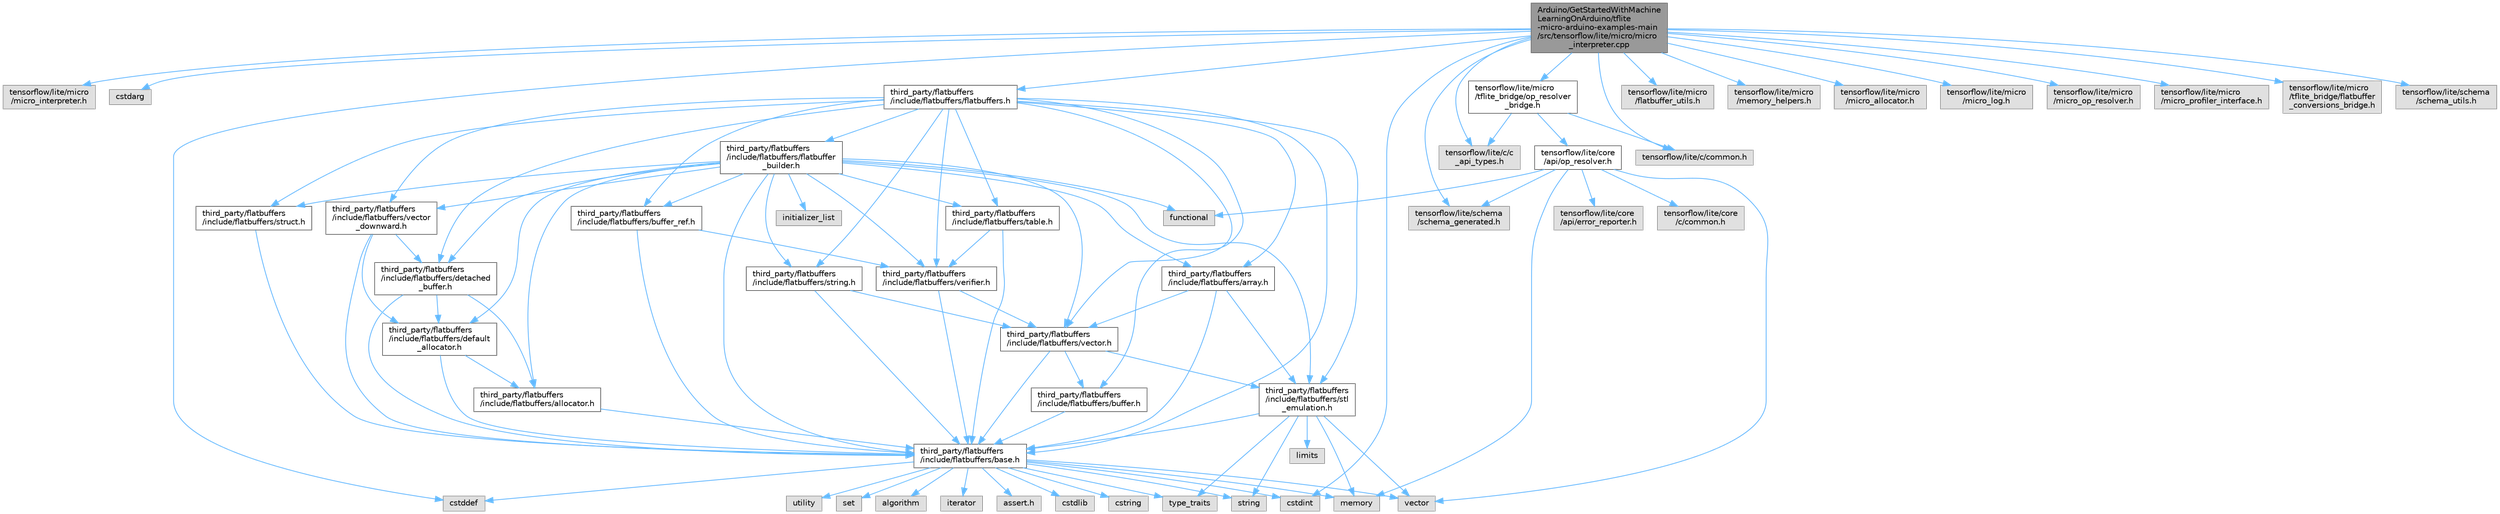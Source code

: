 digraph "Arduino/GetStartedWithMachineLearningOnArduino/tflite-micro-arduino-examples-main/src/tensorflow/lite/micro/micro_interpreter.cpp"
{
 // LATEX_PDF_SIZE
  bgcolor="transparent";
  edge [fontname=Helvetica,fontsize=10,labelfontname=Helvetica,labelfontsize=10];
  node [fontname=Helvetica,fontsize=10,shape=box,height=0.2,width=0.4];
  Node1 [id="Node000001",label="Arduino/GetStartedWithMachine\lLearningOnArduino/tflite\l-micro-arduino-examples-main\l/src/tensorflow/lite/micro/micro\l_interpreter.cpp",height=0.2,width=0.4,color="gray40", fillcolor="grey60", style="filled", fontcolor="black",tooltip=" "];
  Node1 -> Node2 [id="edge99_Node000001_Node000002",color="steelblue1",style="solid",tooltip=" "];
  Node2 [id="Node000002",label="tensorflow/lite/micro\l/micro_interpreter.h",height=0.2,width=0.4,color="grey60", fillcolor="#E0E0E0", style="filled",tooltip=" "];
  Node1 -> Node3 [id="edge100_Node000001_Node000003",color="steelblue1",style="solid",tooltip=" "];
  Node3 [id="Node000003",label="cstdarg",height=0.2,width=0.4,color="grey60", fillcolor="#E0E0E0", style="filled",tooltip=" "];
  Node1 -> Node4 [id="edge101_Node000001_Node000004",color="steelblue1",style="solid",tooltip=" "];
  Node4 [id="Node000004",label="cstddef",height=0.2,width=0.4,color="grey60", fillcolor="#E0E0E0", style="filled",tooltip=" "];
  Node1 -> Node5 [id="edge102_Node000001_Node000005",color="steelblue1",style="solid",tooltip=" "];
  Node5 [id="Node000005",label="cstdint",height=0.2,width=0.4,color="grey60", fillcolor="#E0E0E0", style="filled",tooltip=" "];
  Node1 -> Node6 [id="edge103_Node000001_Node000006",color="steelblue1",style="solid",tooltip=" "];
  Node6 [id="Node000006",label="third_party/flatbuffers\l/include/flatbuffers/flatbuffers.h",height=0.2,width=0.4,color="grey40", fillcolor="white", style="filled",URL="$flatbuffers_8h.html",tooltip=" "];
  Node6 -> Node7 [id="edge104_Node000006_Node000007",color="steelblue1",style="solid",tooltip=" "];
  Node7 [id="Node000007",label="third_party/flatbuffers\l/include/flatbuffers/array.h",height=0.2,width=0.4,color="grey40", fillcolor="white", style="filled",URL="$tflite-micro-arduino-examples-main_2src_2third__party_2flatbuffers_2include_2flatbuffers_2array_8h.html",tooltip=" "];
  Node7 -> Node8 [id="edge105_Node000007_Node000008",color="steelblue1",style="solid",tooltip=" "];
  Node8 [id="Node000008",label="third_party/flatbuffers\l/include/flatbuffers/base.h",height=0.2,width=0.4,color="grey40", fillcolor="white", style="filled",URL="$base_8h.html",tooltip=" "];
  Node8 -> Node9 [id="edge106_Node000008_Node000009",color="steelblue1",style="solid",tooltip=" "];
  Node9 [id="Node000009",label="assert.h",height=0.2,width=0.4,color="grey60", fillcolor="#E0E0E0", style="filled",tooltip=" "];
  Node8 -> Node5 [id="edge107_Node000008_Node000005",color="steelblue1",style="solid",tooltip=" "];
  Node8 -> Node4 [id="edge108_Node000008_Node000004",color="steelblue1",style="solid",tooltip=" "];
  Node8 -> Node10 [id="edge109_Node000008_Node000010",color="steelblue1",style="solid",tooltip=" "];
  Node10 [id="Node000010",label="cstdlib",height=0.2,width=0.4,color="grey60", fillcolor="#E0E0E0", style="filled",tooltip=" "];
  Node8 -> Node11 [id="edge110_Node000008_Node000011",color="steelblue1",style="solid",tooltip=" "];
  Node11 [id="Node000011",label="cstring",height=0.2,width=0.4,color="grey60", fillcolor="#E0E0E0", style="filled",tooltip=" "];
  Node8 -> Node12 [id="edge111_Node000008_Node000012",color="steelblue1",style="solid",tooltip=" "];
  Node12 [id="Node000012",label="utility",height=0.2,width=0.4,color="grey60", fillcolor="#E0E0E0", style="filled",tooltip=" "];
  Node8 -> Node13 [id="edge112_Node000008_Node000013",color="steelblue1",style="solid",tooltip=" "];
  Node13 [id="Node000013",label="string",height=0.2,width=0.4,color="grey60", fillcolor="#E0E0E0", style="filled",tooltip=" "];
  Node8 -> Node14 [id="edge113_Node000008_Node000014",color="steelblue1",style="solid",tooltip=" "];
  Node14 [id="Node000014",label="type_traits",height=0.2,width=0.4,color="grey60", fillcolor="#E0E0E0", style="filled",tooltip=" "];
  Node8 -> Node15 [id="edge114_Node000008_Node000015",color="steelblue1",style="solid",tooltip=" "];
  Node15 [id="Node000015",label="vector",height=0.2,width=0.4,color="grey60", fillcolor="#E0E0E0", style="filled",tooltip=" "];
  Node8 -> Node16 [id="edge115_Node000008_Node000016",color="steelblue1",style="solid",tooltip=" "];
  Node16 [id="Node000016",label="set",height=0.2,width=0.4,color="grey60", fillcolor="#E0E0E0", style="filled",tooltip=" "];
  Node8 -> Node17 [id="edge116_Node000008_Node000017",color="steelblue1",style="solid",tooltip=" "];
  Node17 [id="Node000017",label="algorithm",height=0.2,width=0.4,color="grey60", fillcolor="#E0E0E0", style="filled",tooltip=" "];
  Node8 -> Node18 [id="edge117_Node000008_Node000018",color="steelblue1",style="solid",tooltip=" "];
  Node18 [id="Node000018",label="iterator",height=0.2,width=0.4,color="grey60", fillcolor="#E0E0E0", style="filled",tooltip=" "];
  Node8 -> Node19 [id="edge118_Node000008_Node000019",color="steelblue1",style="solid",tooltip=" "];
  Node19 [id="Node000019",label="memory",height=0.2,width=0.4,color="grey60", fillcolor="#E0E0E0", style="filled",tooltip=" "];
  Node7 -> Node20 [id="edge119_Node000007_Node000020",color="steelblue1",style="solid",tooltip=" "];
  Node20 [id="Node000020",label="third_party/flatbuffers\l/include/flatbuffers/stl\l_emulation.h",height=0.2,width=0.4,color="grey40", fillcolor="white", style="filled",URL="$stl__emulation_8h.html",tooltip=" "];
  Node20 -> Node8 [id="edge120_Node000020_Node000008",color="steelblue1",style="solid",tooltip=" "];
  Node20 -> Node13 [id="edge121_Node000020_Node000013",color="steelblue1",style="solid",tooltip=" "];
  Node20 -> Node14 [id="edge122_Node000020_Node000014",color="steelblue1",style="solid",tooltip=" "];
  Node20 -> Node15 [id="edge123_Node000020_Node000015",color="steelblue1",style="solid",tooltip=" "];
  Node20 -> Node19 [id="edge124_Node000020_Node000019",color="steelblue1",style="solid",tooltip=" "];
  Node20 -> Node21 [id="edge125_Node000020_Node000021",color="steelblue1",style="solid",tooltip=" "];
  Node21 [id="Node000021",label="limits",height=0.2,width=0.4,color="grey60", fillcolor="#E0E0E0", style="filled",tooltip=" "];
  Node7 -> Node22 [id="edge126_Node000007_Node000022",color="steelblue1",style="solid",tooltip=" "];
  Node22 [id="Node000022",label="third_party/flatbuffers\l/include/flatbuffers/vector.h",height=0.2,width=0.4,color="grey40", fillcolor="white", style="filled",URL="$vector_8h.html",tooltip=" "];
  Node22 -> Node8 [id="edge127_Node000022_Node000008",color="steelblue1",style="solid",tooltip=" "];
  Node22 -> Node23 [id="edge128_Node000022_Node000023",color="steelblue1",style="solid",tooltip=" "];
  Node23 [id="Node000023",label="third_party/flatbuffers\l/include/flatbuffers/buffer.h",height=0.2,width=0.4,color="grey40", fillcolor="white", style="filled",URL="$buffer_8h.html",tooltip=" "];
  Node23 -> Node8 [id="edge129_Node000023_Node000008",color="steelblue1",style="solid",tooltip=" "];
  Node22 -> Node20 [id="edge130_Node000022_Node000020",color="steelblue1",style="solid",tooltip=" "];
  Node6 -> Node8 [id="edge131_Node000006_Node000008",color="steelblue1",style="solid",tooltip=" "];
  Node6 -> Node23 [id="edge132_Node000006_Node000023",color="steelblue1",style="solid",tooltip=" "];
  Node6 -> Node24 [id="edge133_Node000006_Node000024",color="steelblue1",style="solid",tooltip=" "];
  Node24 [id="Node000024",label="third_party/flatbuffers\l/include/flatbuffers/buffer_ref.h",height=0.2,width=0.4,color="grey40", fillcolor="white", style="filled",URL="$buffer__ref_8h.html",tooltip=" "];
  Node24 -> Node8 [id="edge134_Node000024_Node000008",color="steelblue1",style="solid",tooltip=" "];
  Node24 -> Node25 [id="edge135_Node000024_Node000025",color="steelblue1",style="solid",tooltip=" "];
  Node25 [id="Node000025",label="third_party/flatbuffers\l/include/flatbuffers/verifier.h",height=0.2,width=0.4,color="grey40", fillcolor="white", style="filled",URL="$verifier_8h.html",tooltip=" "];
  Node25 -> Node8 [id="edge136_Node000025_Node000008",color="steelblue1",style="solid",tooltip=" "];
  Node25 -> Node22 [id="edge137_Node000025_Node000022",color="steelblue1",style="solid",tooltip=" "];
  Node6 -> Node26 [id="edge138_Node000006_Node000026",color="steelblue1",style="solid",tooltip=" "];
  Node26 [id="Node000026",label="third_party/flatbuffers\l/include/flatbuffers/detached\l_buffer.h",height=0.2,width=0.4,color="grey40", fillcolor="white", style="filled",URL="$detached__buffer_8h.html",tooltip=" "];
  Node26 -> Node27 [id="edge139_Node000026_Node000027",color="steelblue1",style="solid",tooltip=" "];
  Node27 [id="Node000027",label="third_party/flatbuffers\l/include/flatbuffers/allocator.h",height=0.2,width=0.4,color="grey40", fillcolor="white", style="filled",URL="$allocator_8h.html",tooltip=" "];
  Node27 -> Node8 [id="edge140_Node000027_Node000008",color="steelblue1",style="solid",tooltip=" "];
  Node26 -> Node8 [id="edge141_Node000026_Node000008",color="steelblue1",style="solid",tooltip=" "];
  Node26 -> Node28 [id="edge142_Node000026_Node000028",color="steelblue1",style="solid",tooltip=" "];
  Node28 [id="Node000028",label="third_party/flatbuffers\l/include/flatbuffers/default\l_allocator.h",height=0.2,width=0.4,color="grey40", fillcolor="white", style="filled",URL="$default__allocator_8h.html",tooltip=" "];
  Node28 -> Node27 [id="edge143_Node000028_Node000027",color="steelblue1",style="solid",tooltip=" "];
  Node28 -> Node8 [id="edge144_Node000028_Node000008",color="steelblue1",style="solid",tooltip=" "];
  Node6 -> Node29 [id="edge145_Node000006_Node000029",color="steelblue1",style="solid",tooltip=" "];
  Node29 [id="Node000029",label="third_party/flatbuffers\l/include/flatbuffers/flatbuffer\l_builder.h",height=0.2,width=0.4,color="grey40", fillcolor="white", style="filled",URL="$flatbuffer__builder_8h.html",tooltip=" "];
  Node29 -> Node30 [id="edge146_Node000029_Node000030",color="steelblue1",style="solid",tooltip=" "];
  Node30 [id="Node000030",label="functional",height=0.2,width=0.4,color="grey60", fillcolor="#E0E0E0", style="filled",tooltip=" "];
  Node29 -> Node31 [id="edge147_Node000029_Node000031",color="steelblue1",style="solid",tooltip=" "];
  Node31 [id="Node000031",label="initializer_list",height=0.2,width=0.4,color="grey60", fillcolor="#E0E0E0", style="filled",tooltip=" "];
  Node29 -> Node27 [id="edge148_Node000029_Node000027",color="steelblue1",style="solid",tooltip=" "];
  Node29 -> Node7 [id="edge149_Node000029_Node000007",color="steelblue1",style="solid",tooltip=" "];
  Node29 -> Node8 [id="edge150_Node000029_Node000008",color="steelblue1",style="solid",tooltip=" "];
  Node29 -> Node24 [id="edge151_Node000029_Node000024",color="steelblue1",style="solid",tooltip=" "];
  Node29 -> Node28 [id="edge152_Node000029_Node000028",color="steelblue1",style="solid",tooltip=" "];
  Node29 -> Node26 [id="edge153_Node000029_Node000026",color="steelblue1",style="solid",tooltip=" "];
  Node29 -> Node20 [id="edge154_Node000029_Node000020",color="steelblue1",style="solid",tooltip=" "];
  Node29 -> Node32 [id="edge155_Node000029_Node000032",color="steelblue1",style="solid",tooltip=" "];
  Node32 [id="Node000032",label="third_party/flatbuffers\l/include/flatbuffers/string.h",height=0.2,width=0.4,color="grey40", fillcolor="white", style="filled",URL="$string_8h.html",tooltip=" "];
  Node32 -> Node8 [id="edge156_Node000032_Node000008",color="steelblue1",style="solid",tooltip=" "];
  Node32 -> Node22 [id="edge157_Node000032_Node000022",color="steelblue1",style="solid",tooltip=" "];
  Node29 -> Node33 [id="edge158_Node000029_Node000033",color="steelblue1",style="solid",tooltip=" "];
  Node33 [id="Node000033",label="third_party/flatbuffers\l/include/flatbuffers/struct.h",height=0.2,width=0.4,color="grey40", fillcolor="white", style="filled",URL="$struct_8h.html",tooltip=" "];
  Node33 -> Node8 [id="edge159_Node000033_Node000008",color="steelblue1",style="solid",tooltip=" "];
  Node29 -> Node34 [id="edge160_Node000029_Node000034",color="steelblue1",style="solid",tooltip=" "];
  Node34 [id="Node000034",label="third_party/flatbuffers\l/include/flatbuffers/table.h",height=0.2,width=0.4,color="grey40", fillcolor="white", style="filled",URL="$table_8h.html",tooltip=" "];
  Node34 -> Node8 [id="edge161_Node000034_Node000008",color="steelblue1",style="solid",tooltip=" "];
  Node34 -> Node25 [id="edge162_Node000034_Node000025",color="steelblue1",style="solid",tooltip=" "];
  Node29 -> Node22 [id="edge163_Node000029_Node000022",color="steelblue1",style="solid",tooltip=" "];
  Node29 -> Node35 [id="edge164_Node000029_Node000035",color="steelblue1",style="solid",tooltip=" "];
  Node35 [id="Node000035",label="third_party/flatbuffers\l/include/flatbuffers/vector\l_downward.h",height=0.2,width=0.4,color="grey40", fillcolor="white", style="filled",URL="$vector__downward_8h.html",tooltip=" "];
  Node35 -> Node8 [id="edge165_Node000035_Node000008",color="steelblue1",style="solid",tooltip=" "];
  Node35 -> Node28 [id="edge166_Node000035_Node000028",color="steelblue1",style="solid",tooltip=" "];
  Node35 -> Node26 [id="edge167_Node000035_Node000026",color="steelblue1",style="solid",tooltip=" "];
  Node29 -> Node25 [id="edge168_Node000029_Node000025",color="steelblue1",style="solid",tooltip=" "];
  Node6 -> Node20 [id="edge169_Node000006_Node000020",color="steelblue1",style="solid",tooltip=" "];
  Node6 -> Node32 [id="edge170_Node000006_Node000032",color="steelblue1",style="solid",tooltip=" "];
  Node6 -> Node33 [id="edge171_Node000006_Node000033",color="steelblue1",style="solid",tooltip=" "];
  Node6 -> Node34 [id="edge172_Node000006_Node000034",color="steelblue1",style="solid",tooltip=" "];
  Node6 -> Node22 [id="edge173_Node000006_Node000022",color="steelblue1",style="solid",tooltip=" "];
  Node6 -> Node35 [id="edge174_Node000006_Node000035",color="steelblue1",style="solid",tooltip=" "];
  Node6 -> Node25 [id="edge175_Node000006_Node000025",color="steelblue1",style="solid",tooltip=" "];
  Node1 -> Node36 [id="edge176_Node000001_Node000036",color="steelblue1",style="solid",tooltip=" "];
  Node36 [id="Node000036",label="tensorflow/lite/c/c\l_api_types.h",height=0.2,width=0.4,color="grey60", fillcolor="#E0E0E0", style="filled",tooltip=" "];
  Node1 -> Node37 [id="edge177_Node000001_Node000037",color="steelblue1",style="solid",tooltip=" "];
  Node37 [id="Node000037",label="tensorflow/lite/c/common.h",height=0.2,width=0.4,color="grey60", fillcolor="#E0E0E0", style="filled",tooltip=" "];
  Node1 -> Node38 [id="edge178_Node000001_Node000038",color="steelblue1",style="solid",tooltip=" "];
  Node38 [id="Node000038",label="tensorflow/lite/micro\l/flatbuffer_utils.h",height=0.2,width=0.4,color="grey60", fillcolor="#E0E0E0", style="filled",tooltip=" "];
  Node1 -> Node39 [id="edge179_Node000001_Node000039",color="steelblue1",style="solid",tooltip=" "];
  Node39 [id="Node000039",label="tensorflow/lite/micro\l/memory_helpers.h",height=0.2,width=0.4,color="grey60", fillcolor="#E0E0E0", style="filled",tooltip=" "];
  Node1 -> Node40 [id="edge180_Node000001_Node000040",color="steelblue1",style="solid",tooltip=" "];
  Node40 [id="Node000040",label="tensorflow/lite/micro\l/micro_allocator.h",height=0.2,width=0.4,color="grey60", fillcolor="#E0E0E0", style="filled",tooltip=" "];
  Node1 -> Node41 [id="edge181_Node000001_Node000041",color="steelblue1",style="solid",tooltip=" "];
  Node41 [id="Node000041",label="tensorflow/lite/micro\l/micro_log.h",height=0.2,width=0.4,color="grey60", fillcolor="#E0E0E0", style="filled",tooltip=" "];
  Node1 -> Node42 [id="edge182_Node000001_Node000042",color="steelblue1",style="solid",tooltip=" "];
  Node42 [id="Node000042",label="tensorflow/lite/micro\l/micro_op_resolver.h",height=0.2,width=0.4,color="grey60", fillcolor="#E0E0E0", style="filled",tooltip=" "];
  Node1 -> Node43 [id="edge183_Node000001_Node000043",color="steelblue1",style="solid",tooltip=" "];
  Node43 [id="Node000043",label="tensorflow/lite/micro\l/micro_profiler_interface.h",height=0.2,width=0.4,color="grey60", fillcolor="#E0E0E0", style="filled",tooltip=" "];
  Node1 -> Node44 [id="edge184_Node000001_Node000044",color="steelblue1",style="solid",tooltip=" "];
  Node44 [id="Node000044",label="tensorflow/lite/micro\l/tflite_bridge/flatbuffer\l_conversions_bridge.h",height=0.2,width=0.4,color="grey60", fillcolor="#E0E0E0", style="filled",tooltip=" "];
  Node1 -> Node45 [id="edge185_Node000001_Node000045",color="steelblue1",style="solid",tooltip=" "];
  Node45 [id="Node000045",label="tensorflow/lite/micro\l/tflite_bridge/op_resolver\l_bridge.h",height=0.2,width=0.4,color="grey40", fillcolor="white", style="filled",URL="$op__resolver__bridge_8h.html",tooltip=" "];
  Node45 -> Node36 [id="edge186_Node000045_Node000036",color="steelblue1",style="solid",tooltip=" "];
  Node45 -> Node37 [id="edge187_Node000045_Node000037",color="steelblue1",style="solid",tooltip=" "];
  Node45 -> Node46 [id="edge188_Node000045_Node000046",color="steelblue1",style="solid",tooltip=" "];
  Node46 [id="Node000046",label="tensorflow/lite/core\l/api/op_resolver.h",height=0.2,width=0.4,color="grey40", fillcolor="white", style="filled",URL="$tflite-micro-arduino-examples-main_2src_2tensorflow_2lite_2core_2api_2op__resolver_8h.html",tooltip=" "];
  Node46 -> Node30 [id="edge189_Node000046_Node000030",color="steelblue1",style="solid",tooltip=" "];
  Node46 -> Node19 [id="edge190_Node000046_Node000019",color="steelblue1",style="solid",tooltip=" "];
  Node46 -> Node15 [id="edge191_Node000046_Node000015",color="steelblue1",style="solid",tooltip=" "];
  Node46 -> Node47 [id="edge192_Node000046_Node000047",color="steelblue1",style="solid",tooltip=" "];
  Node47 [id="Node000047",label="tensorflow/lite/core\l/api/error_reporter.h",height=0.2,width=0.4,color="grey60", fillcolor="#E0E0E0", style="filled",tooltip=" "];
  Node46 -> Node48 [id="edge193_Node000046_Node000048",color="steelblue1",style="solid",tooltip=" "];
  Node48 [id="Node000048",label="tensorflow/lite/core\l/c/common.h",height=0.2,width=0.4,color="grey60", fillcolor="#E0E0E0", style="filled",tooltip=" "];
  Node46 -> Node49 [id="edge194_Node000046_Node000049",color="steelblue1",style="solid",tooltip=" "];
  Node49 [id="Node000049",label="tensorflow/lite/schema\l/schema_generated.h",height=0.2,width=0.4,color="grey60", fillcolor="#E0E0E0", style="filled",tooltip=" "];
  Node1 -> Node49 [id="edge195_Node000001_Node000049",color="steelblue1",style="solid",tooltip=" "];
  Node1 -> Node50 [id="edge196_Node000001_Node000050",color="steelblue1",style="solid",tooltip=" "];
  Node50 [id="Node000050",label="tensorflow/lite/schema\l/schema_utils.h",height=0.2,width=0.4,color="grey60", fillcolor="#E0E0E0", style="filled",tooltip=" "];
}
